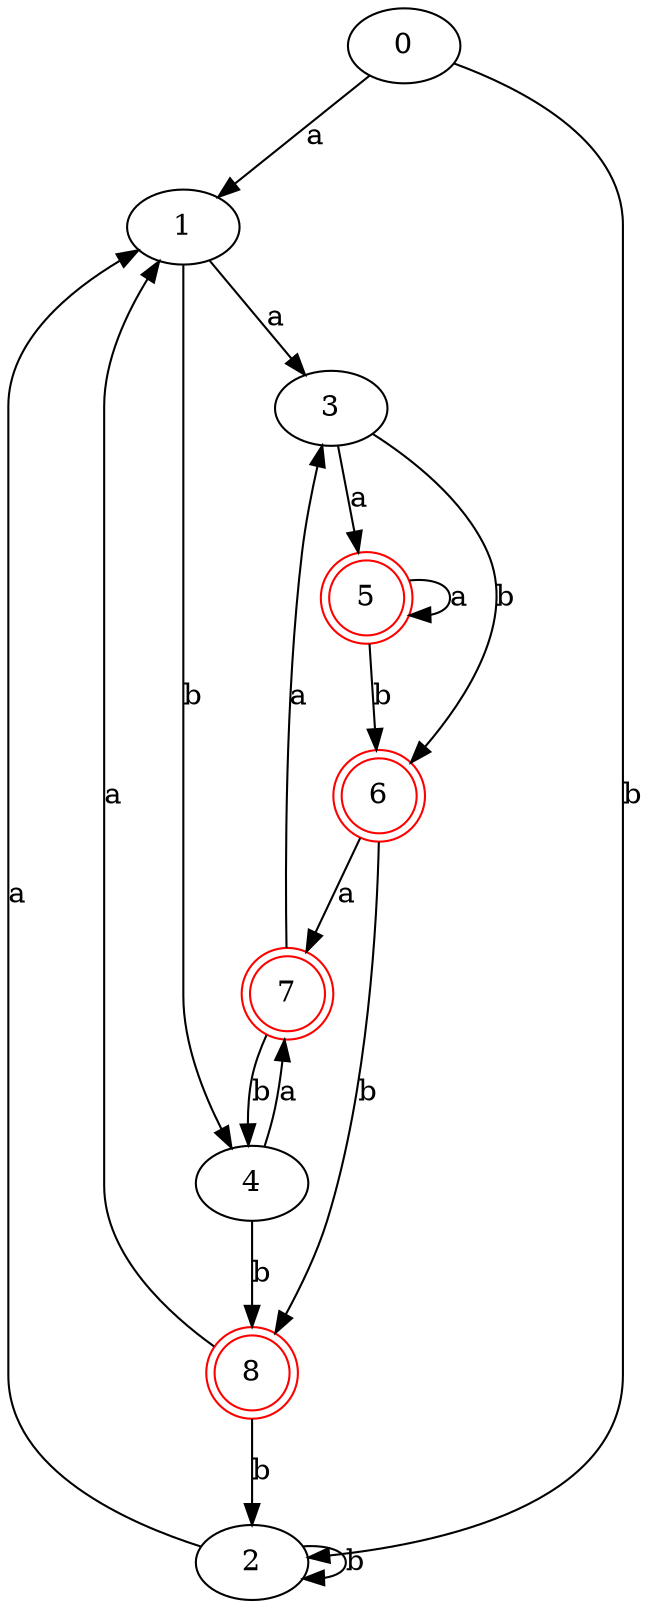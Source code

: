 digraph {
	0 [label="0"]
	1 [label="1"]
	2 [label="2"]
	3 [label="3"]
	4 [label="4"]
	5 [label="5" color=red shape=doublecircle]
	6 [label="6" color=red shape=doublecircle]
	7 [label="7" color=red shape=doublecircle]
	8 [label="8" color=red shape=doublecircle]
	0 -> 1 [label="a"]
	0 -> 2 [label="b"]
	1 -> 3 [label="a"]
	1 -> 4 [label="b"]
	2 -> 1 [label="a"]
	2 -> 2 [label="b"]
	3 -> 5 [label="a"]
	3 -> 6 [label="b"]
	4 -> 7 [label="a"]
	4 -> 8 [label="b"]
	5 -> 5 [label="a"]
	5 -> 6 [label="b"]
	6 -> 7 [label="a"]
	6 -> 8 [label="b"]
	7 -> 3 [label="a"]
	7 -> 4 [label="b"]
	8 -> 1 [label="a"]
	8 -> 2 [label="b"]
}